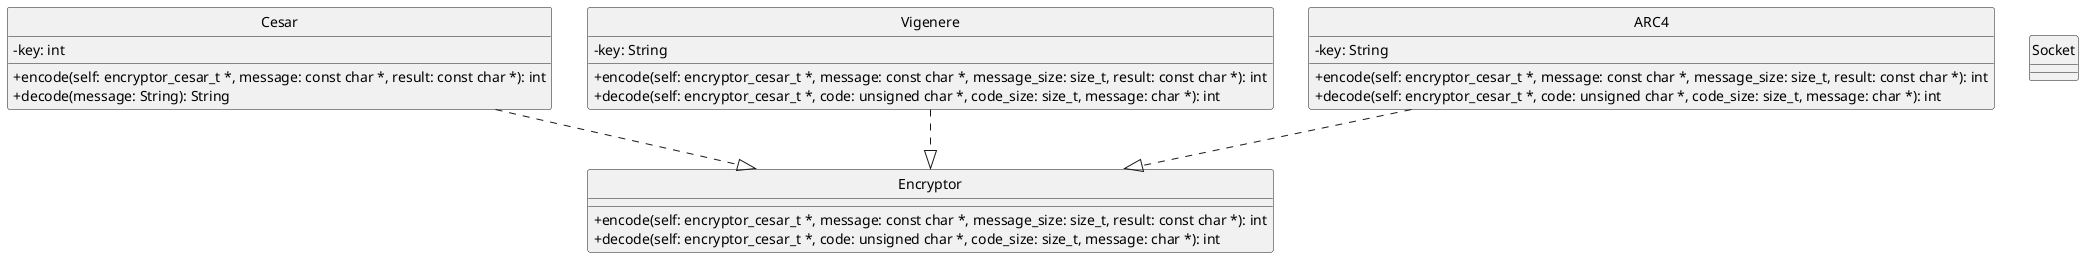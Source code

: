 @startuml tp
hide circles
skinparam ClassAttributeIconSize 0
hide interface fields

Class Cesar{
    -key: int
    +encode(self: encryptor_cesar_t *, message: const char *, result: const char *): int
    +decode(message: String): String
}

Class Vigenere{
    -key: String
    +encode(self: encryptor_cesar_t *, message: const char *, message_size: size_t, result: const char *): int
    +decode(self: encryptor_cesar_t *, code: unsigned char *, code_size: size_t, message: char *): int
}

Class ARC4{
    -key: String
    +encode(self: encryptor_cesar_t *, message: const char *, message_size: size_t, result: const char *): int
    +decode(self: encryptor_cesar_t *, code: unsigned char *, code_size: size_t, message: char *): int
}

Class Encryptor{
    +encode(self: encryptor_cesar_t *, message: const char *, message_size: size_t, result: const char *): int
    +decode(self: encryptor_cesar_t *, code: unsigned char *, code_size: size_t, message: char *): int
}

Class Socket{
    
}

Cesar ..|> Encryptor
Vigenere ..|> Encryptor
ARC4 ..|> Encryptor

@enduml
